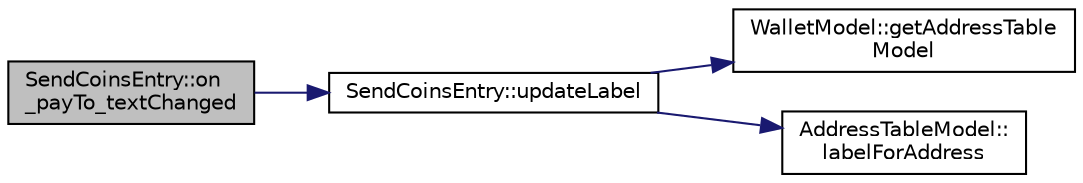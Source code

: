 digraph "SendCoinsEntry::on_payTo_textChanged"
{
  edge [fontname="Helvetica",fontsize="10",labelfontname="Helvetica",labelfontsize="10"];
  node [fontname="Helvetica",fontsize="10",shape=record];
  rankdir="LR";
  Node80 [label="SendCoinsEntry::on\l_payTo_textChanged",height=0.2,width=0.4,color="black", fillcolor="grey75", style="filled", fontcolor="black"];
  Node80 -> Node81 [color="midnightblue",fontsize="10",style="solid",fontname="Helvetica"];
  Node81 [label="SendCoinsEntry::updateLabel",height=0.2,width=0.4,color="black", fillcolor="white", style="filled",URL="$class_send_coins_entry.html#a16e0fdd3248cbf32b60fd601dc8d565a"];
  Node81 -> Node82 [color="midnightblue",fontsize="10",style="solid",fontname="Helvetica"];
  Node82 [label="WalletModel::getAddressTable\lModel",height=0.2,width=0.4,color="black", fillcolor="white", style="filled",URL="$class_wallet_model.html#a89ed202e2dbc04aaa70d72872b95b351"];
  Node81 -> Node83 [color="midnightblue",fontsize="10",style="solid",fontname="Helvetica"];
  Node83 [label="AddressTableModel::\llabelForAddress",height=0.2,width=0.4,color="black", fillcolor="white", style="filled",URL="$class_address_table_model.html#afcdbfc17ac480f5a57382cbcf096ccb3"];
}
